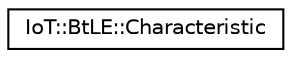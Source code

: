 digraph "Graphical Class Hierarchy"
{
 // LATEX_PDF_SIZE
  edge [fontname="Helvetica",fontsize="10",labelfontname="Helvetica",labelfontsize="10"];
  node [fontname="Helvetica",fontsize="10",shape=record];
  rankdir="LR";
  Node0 [label="IoT::BtLE::Characteristic",height=0.2,width=0.4,color="black", fillcolor="white", style="filled",URL="$structIoT_1_1BtLE_1_1Characteristic.html",tooltip=" "];
}
